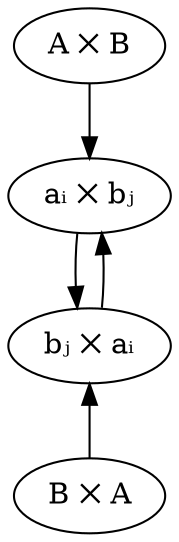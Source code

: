 digraph {
    AandB[label="A ✕ B"]
    AndAB[label="aᵢ ✕ bⱼ" class="value"]

    AandB -> AndAB

    BandA[label="B ✕ A"]
    AndBA[label="bⱼ ✕ aᵢ" class="value"]

    AndBA -> BandA[dir=back]

    AndAB -> AndBA
    AndBA -> AndAB
}

